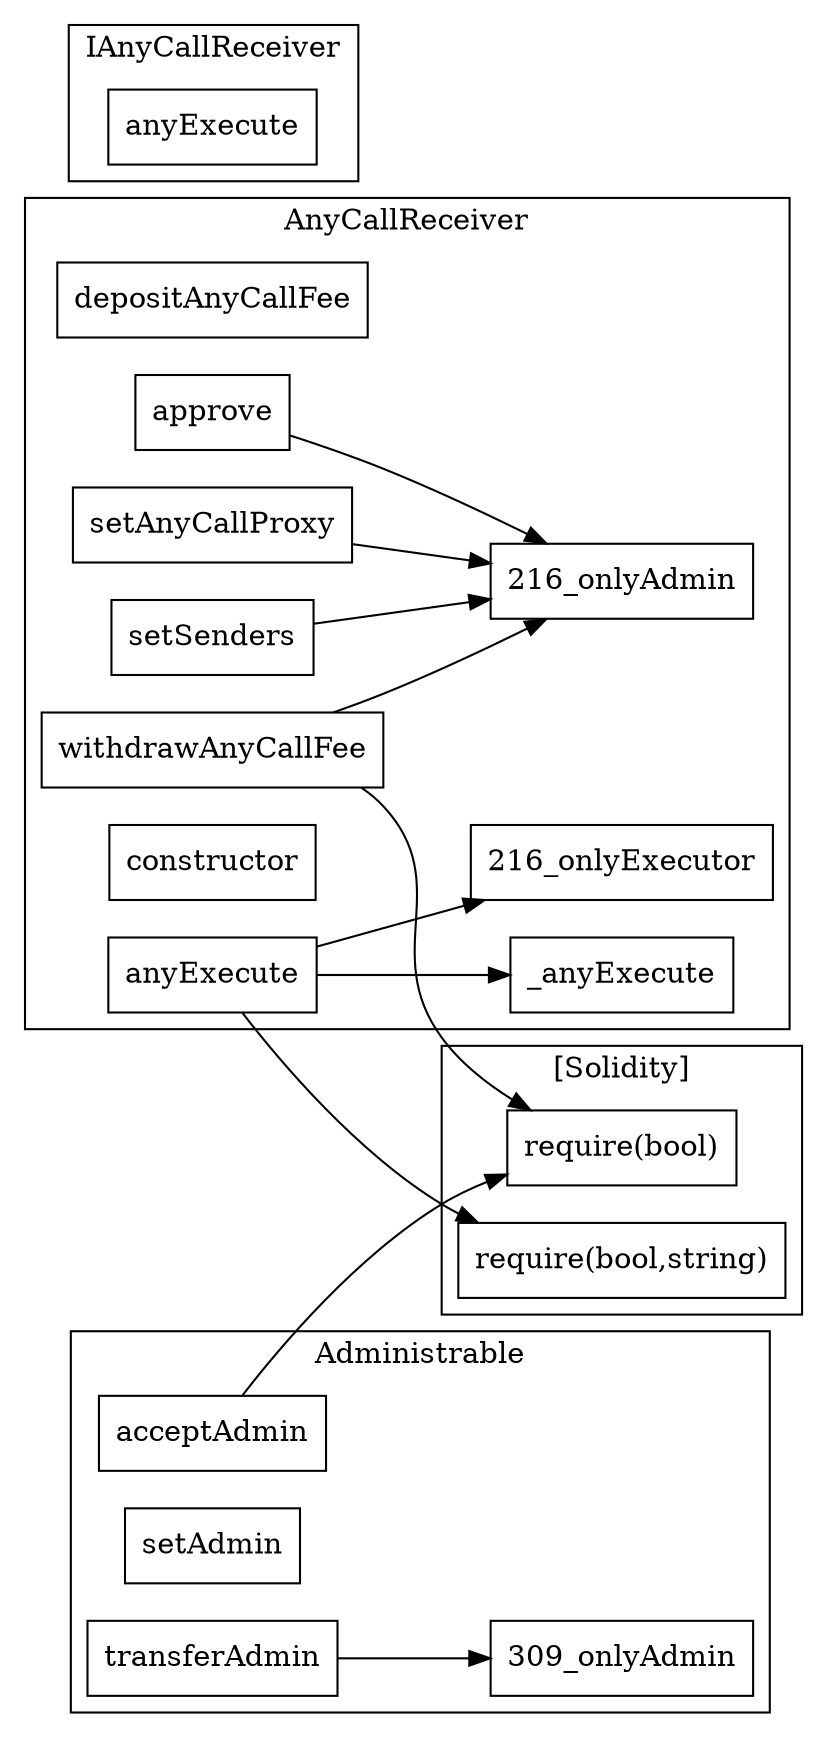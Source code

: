 strict digraph {
rankdir="LR"
node [shape=box]
subgraph cluster_216_AnyCallReceiver {
label = "AnyCallReceiver"
"216_depositAnyCallFee" [label="depositAnyCallFee"]
"216__anyExecute" [label="_anyExecute"]
"216_approve" [label="approve"]
"216_setAnyCallProxy" [label="setAnyCallProxy"]
"216_anyExecute" [label="anyExecute"]
"216_withdrawAnyCallFee" [label="withdrawAnyCallFee"]
"216_constructor" [label="constructor"]
"216_setSenders" [label="setSenders"]
"216_anyExecute" -> "216_onlyExecutor"
"216_withdrawAnyCallFee" -> "216_onlyAdmin"
"216_anyExecute" -> "216__anyExecute"
"216_setAnyCallProxy" -> "216_onlyAdmin"
"216_approve" -> "216_onlyAdmin"
"216_setSenders" -> "216_onlyAdmin"
}subgraph cluster_309_Administrable {
label = "Administrable"
"309_acceptAdmin" [label="acceptAdmin"]
"309_setAdmin" [label="setAdmin"]
"309_transferAdmin" [label="transferAdmin"]
"309_transferAdmin" -> "309_onlyAdmin"
}subgraph cluster_381_IAnyCallReceiver {
label = "IAnyCallReceiver"
"381_anyExecute" [label="anyExecute"]
}subgraph cluster_solidity {
label = "[Solidity]"
"require(bool)" 
"require(bool,string)" 
"216_anyExecute" -> "require(bool,string)"
"309_acceptAdmin" -> "require(bool)"
"216_withdrawAnyCallFee" -> "require(bool)"
}
}